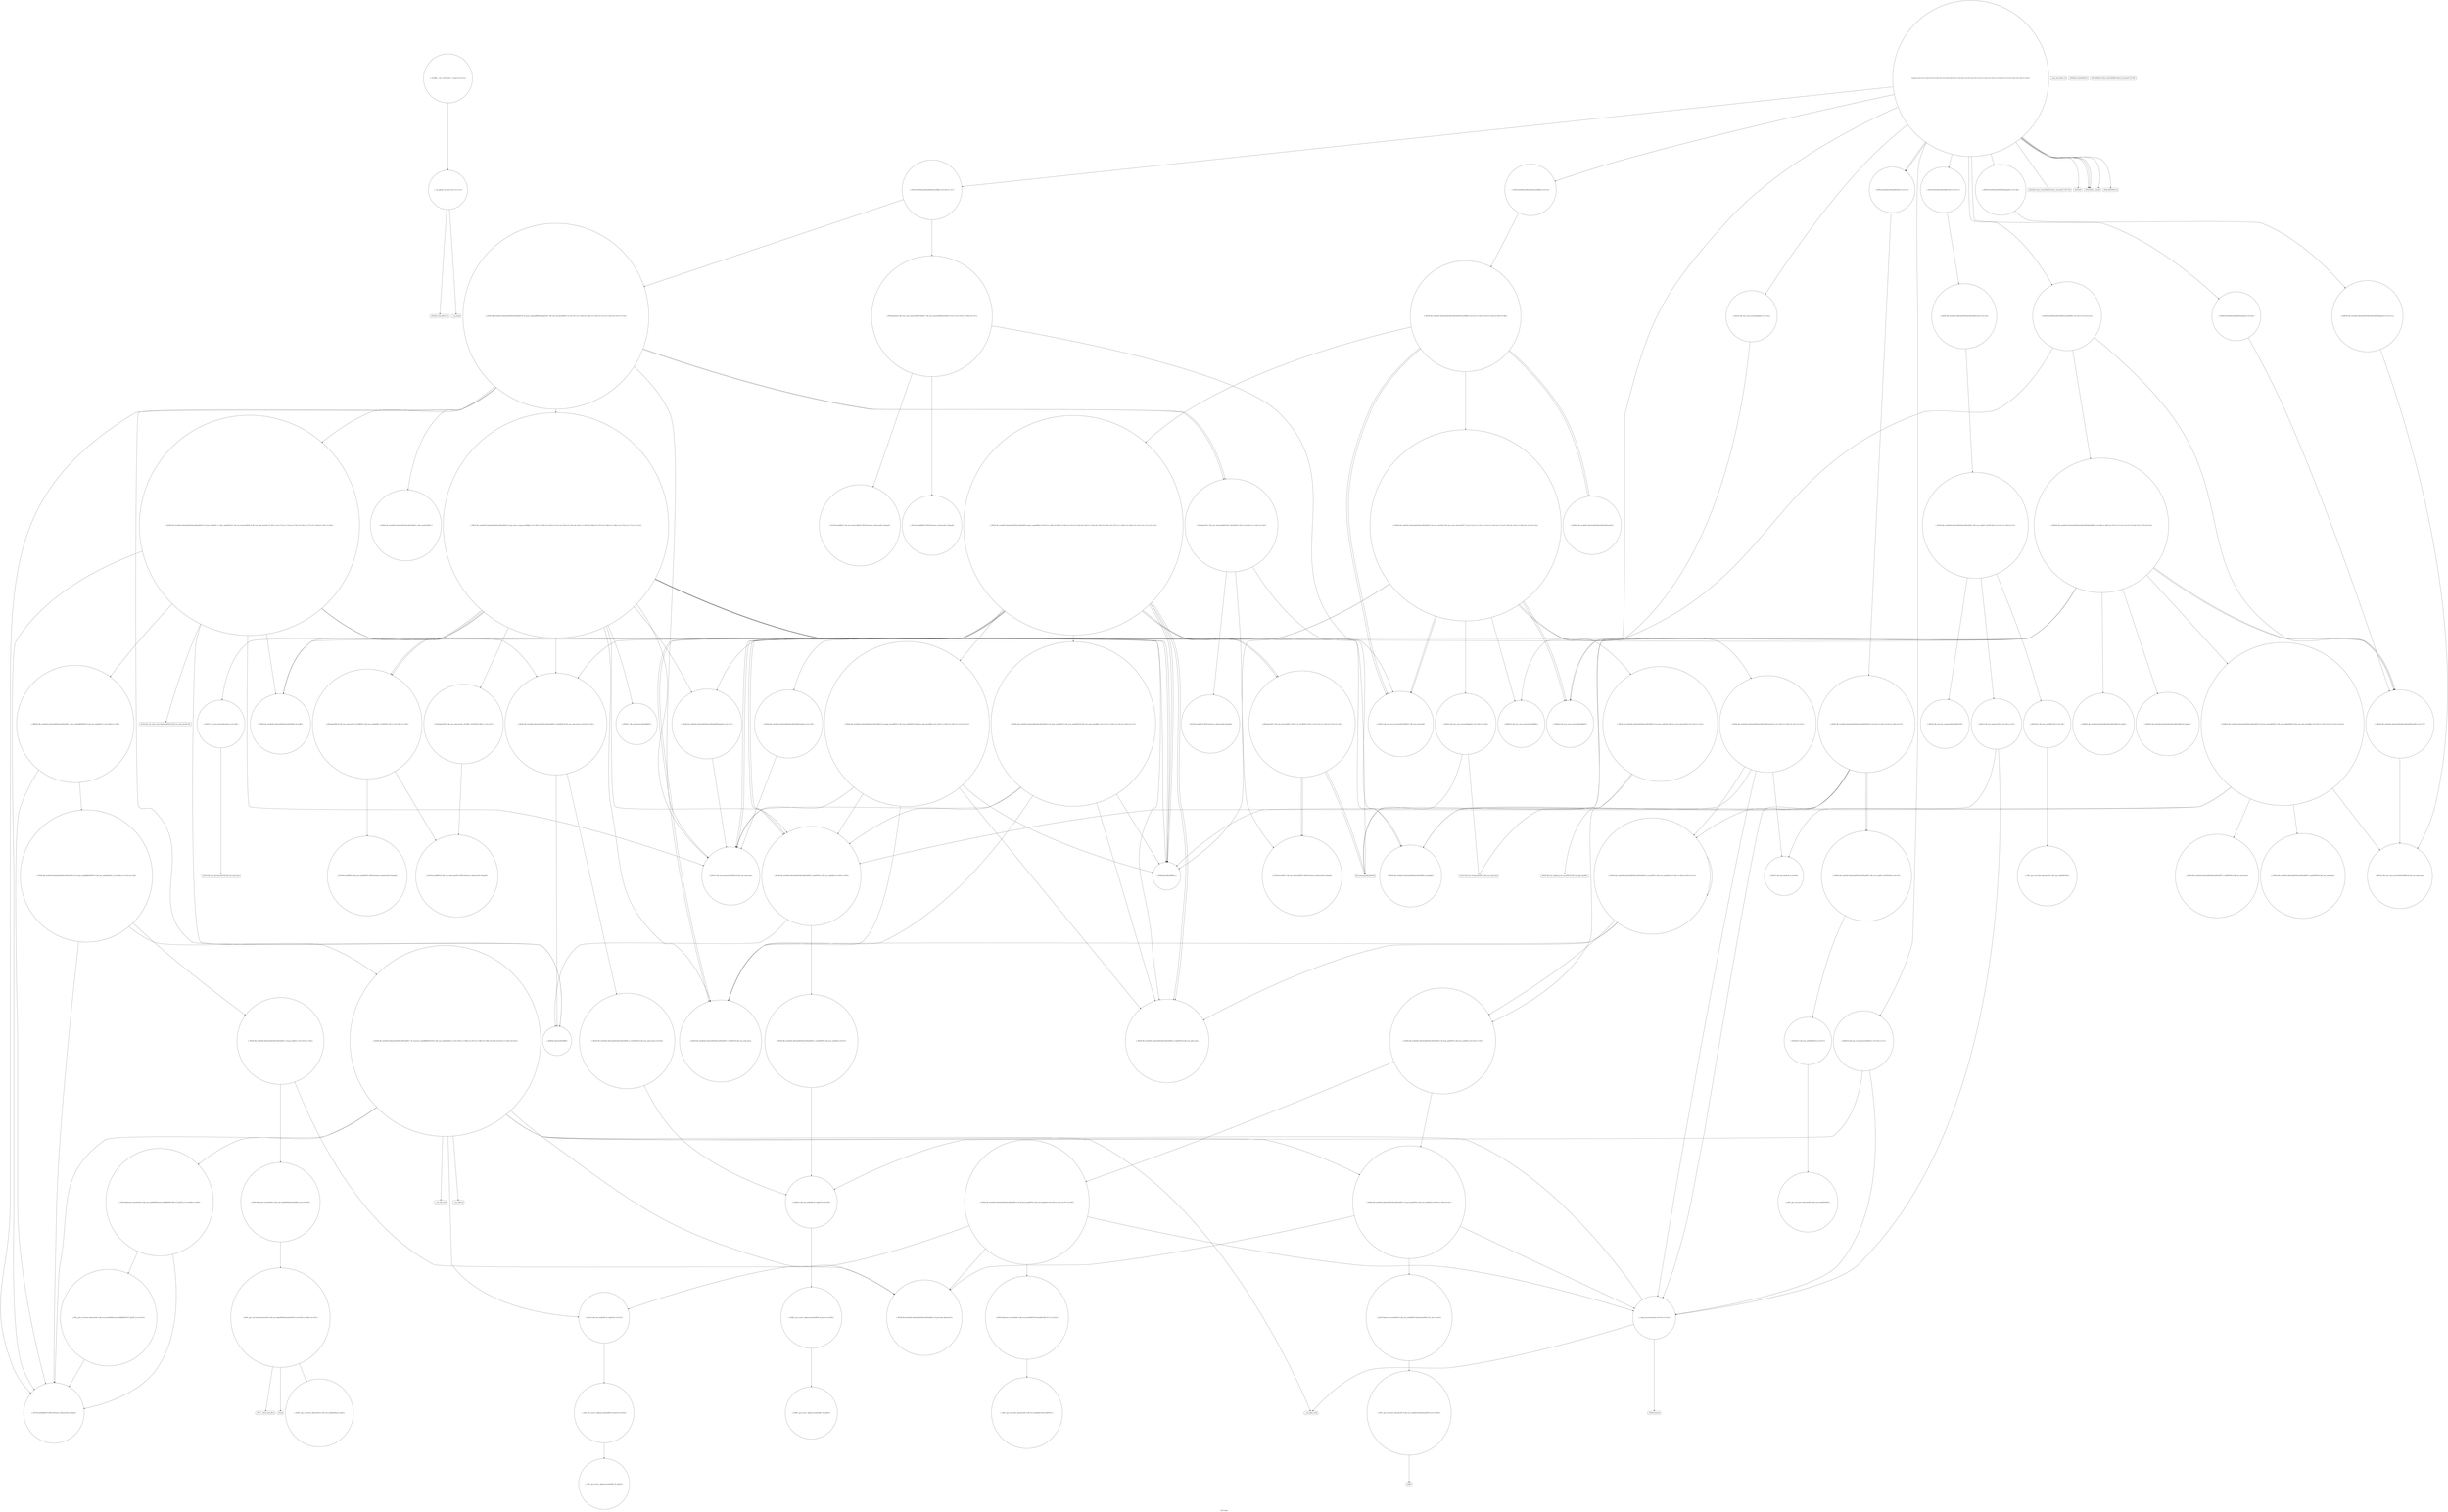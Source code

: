 digraph "Call Graph" {
	label="Call Graph";

	Node0x563a8ec92760 [shape=record,shape=circle,label="{__cxx_global_var_init|{<s0>1|<s1>2}}"];
	Node0x563a8ec92760:s0 -> Node0x563a8ec927e0[color=black];
	Node0x563a8ec92760:s1 -> Node0x563a8eef16f0[color=black];
	Node0x563a8eef5290 [shape=record,shape=circle,label="{_ZNSt4pairISt23_Rb_tree_const_iteratorIiEbEC2IRSt17_Rb_tree_iteratorIiERbLb1EEEOT_OT0_|{<s0>155|<s1>156|<s2>157}}"];
	Node0x563a8eef5290:s0 -> Node0x563a8eef3870[color=black];
	Node0x563a8eef5290:s1 -> Node0x563a8eef4b10[color=black];
	Node0x563a8eef5290:s2 -> Node0x563a8eef38f0[color=black];
	Node0x563a8eef18f0 [shape=record,shape=Mrecord,label="{__gxx_personality_v0}"];
	Node0x563a8eef2df0 [shape=record,shape=circle,label="{_ZNSt4pairIPSt18_Rb_tree_node_baseS1_EC2IRPSt13_Rb_tree_nodeIiERS1_Lb1EEEOT_OT0_|{<s0>184|<s1>185}}"];
	Node0x563a8eef2df0:s0 -> Node0x563a8eef2f70[color=black];
	Node0x563a8eef2df0:s1 -> Node0x563a8eef2ff0[color=black];
	Node0x563a8eef1c70 [shape=record,shape=circle,label="{_ZNKSt23_Rb_tree_const_iteratorIiEneERKS0_}"];
	Node0x563a8eef3170 [shape=record,shape=Mrecord,label="{_ZSt29_Rb_tree_insert_and_rebalancebPSt18_Rb_tree_node_baseS0_RS_}"];
	Node0x563a8eef1ff0 [shape=record,shape=circle,label="{_ZNSt3setIiSt4lessIiESaIiEED2Ev|{<s0>33}}"];
	Node0x563a8eef1ff0:s0 -> Node0x563a8eef2570[color=black];
	Node0x563a8eef34f0 [shape=record,shape=Mrecord,label="{_ZSt17__throw_bad_allocv}"];
	Node0x563a8eef2370 [shape=record,shape=circle,label="{_ZNSt15_Rb_tree_header8_M_resetEv}"];
	Node0x563a8eef3870 [shape=record,shape=circle,label="{_ZSt7forwardIRSt17_Rb_tree_iteratorIiEEOT_RNSt16remove_referenceIS3_E4typeE}"];
	Node0x563a8eef26f0 [shape=record,shape=circle,label="{_ZNSt8_Rb_treeIiiSt9_IdentityIiESt4lessIiESaIiEE13_Rb_tree_implIS3_Lb1EED2Ev|{<s0>52}}"];
	Node0x563a8eef26f0:s0 -> Node0x563a8eef3e90[color=black];
	Node0x563a8eef2a70 [shape=record,shape=circle,label="{_ZNSt8_Rb_treeIiiSt9_IdentityIiESt4lessIiESaIiEE21_M_get_Node_allocatorEv}"];
	Node0x563a8eef3e10 [shape=record,shape=Mrecord,label="{_ZdlPv}"];
	Node0x563a8eef4190 [shape=record,shape=circle,label="{_ZNKSt8_Rb_treeIiiSt9_IdentityIiESt4lessIiESaIiEE8_M_beginEv}"];
	Node0x563a8eef4510 [shape=record,shape=circle,label="{_ZNSt8_Rb_treeIiiSt9_IdentityIiESt4lessIiESaIiEE8_S_rightEPKSt18_Rb_tree_node_base}"];
	Node0x563a8eef4890 [shape=record,shape=circle,label="{_ZNSt8_Rb_treeIiiSt9_IdentityIiESt4lessIiESaIiEE8_S_valueEPKSt18_Rb_tree_node_base|{<s0>90}}"];
	Node0x563a8eef4890:s0 -> Node0x563a8eef4710[color=black];
	Node0x563a8eef4c10 [shape=record,shape=circle,label="{_ZNSt8_Rb_treeIiiSt9_IdentityIiESt4lessIiESaIiEE14_M_lower_boundEPSt13_Rb_tree_nodeIiEPSt18_Rb_tree_node_baseRKi|{<s0>123|<s1>124|<s2>125|<s3>126|<s4>127}}"];
	Node0x563a8eef4c10:s0 -> Node0x563a8eef4410[color=black];
	Node0x563a8eef4c10:s1 -> Node0x563a8eef4290[color=black];
	Node0x563a8eef4c10:s2 -> Node0x563a8eef27f0[color=black];
	Node0x563a8eef4c10:s3 -> Node0x563a8eef2770[color=black];
	Node0x563a8eef4c10:s4 -> Node0x563a8eef4d90[color=black];
	Node0x563a8eef4f90 [shape=record,shape=circle,label="{_ZNSt8_Rb_treeIiiSt9_IdentityIiESt4lessIiESaIiEE5clearEv|{<s0>139|<s1>140|<s2>141|<s3>142}}"];
	Node0x563a8eef4f90:s0 -> Node0x563a8eef2670[color=black];
	Node0x563a8eef4f90:s1 -> Node0x563a8eef25f0[color=black];
	Node0x563a8eef4f90:s2 -> Node0x563a8eef2370[color=black];
	Node0x563a8eef4f90:s3 -> Node0x563a8eef23f0[color=black];
	Node0x563a8ec927e0 [shape=record,shape=Mrecord,label="{_ZNSt8ios_base4InitC1Ev}"];
	Node0x563a8eef5310 [shape=record,shape=circle,label="{_ZNSt8_Rb_treeIiiSt9_IdentityIiESt4lessIiESaIiEE24_M_get_insert_unique_posERKi|{<s0>158|<s1>159|<s2>160|<s3>161|<s4>162|<s5>163|<s6>164|<s7>165|<s8>166|<s9>167|<s10>168|<s11>169|<s12>170|<s13>171|<s14>172}}"];
	Node0x563a8eef5310:s0 -> Node0x563a8eef2670[color=black];
	Node0x563a8eef5310:s1 -> Node0x563a8eef4b90[color=black];
	Node0x563a8eef5310:s2 -> Node0x563a8eef4410[color=black];
	Node0x563a8eef5310:s3 -> Node0x563a8eef4290[color=black];
	Node0x563a8eef5310:s4 -> Node0x563a8eef27f0[color=black];
	Node0x563a8eef5310:s5 -> Node0x563a8eef2770[color=black];
	Node0x563a8eef5310:s6 -> Node0x563a8eef4d90[color=black];
	Node0x563a8eef5310:s7 -> Node0x563a8eef4e90[color=black];
	Node0x563a8eef5310:s8 -> Node0x563a8eef2d70[color=black];
	Node0x563a8eef5310:s9 -> Node0x563a8eef2df0[color=black];
	Node0x563a8eef5310:s10 -> Node0x563a8eef2e70[color=black];
	Node0x563a8eef5310:s11 -> Node0x563a8eef4310[color=black];
	Node0x563a8eef5310:s12 -> Node0x563a8eef4290[color=black];
	Node0x563a8eef5310:s13 -> Node0x563a8eef2df0[color=black];
	Node0x563a8eef5310:s14 -> Node0x563a8eef2ef0[color=black];
	Node0x563a8eef1970 [shape=record,shape=circle,label="{_ZNKSt3setIiSt4lessIiESaIiEE5countERKi|{<s0>22|<s1>23|<s2>24}}"];
	Node0x563a8eef1970:s0 -> Node0x563a8eef3f90[color=black];
	Node0x563a8eef1970:s1 -> Node0x563a8eef4090[color=black];
	Node0x563a8eef1970:s2 -> Node0x563a8eef4010[color=black];
	Node0x563a8eef2e70 [shape=record,shape=circle,label="{_ZNSt17_Rb_tree_iteratorIiEmmEv|{<s0>186}}"];
	Node0x563a8eef2e70:s0 -> Node0x563a8eef3070[color=black];
	Node0x563a8eef1cf0 [shape=record,shape=circle,label="{_ZNKSt23_Rb_tree_const_iteratorIiEdeEv|{<s0>30|<s1>31}}"];
	Node0x563a8eef1cf0:s0 -> Node0x563a8eef4710[color=black];
	Node0x563a8eef1cf0:s1 -> Node0x563a8eef23f0[color=black];
	Node0x563a8eef31f0 [shape=record,shape=circle,label="{_ZNSt8_Rb_treeIiiSt9_IdentityIiESt4lessIiESaIiEE14_M_create_nodeIJRKiEEEPSt13_Rb_tree_nodeIiEDpOT_|{<s0>190|<s1>191|<s2>192}}"];
	Node0x563a8eef31f0:s0 -> Node0x563a8eef3270[color=black];
	Node0x563a8eef31f0:s1 -> Node0x563a8eef5490[color=black];
	Node0x563a8eef31f0:s2 -> Node0x563a8eef32f0[color=black];
	Node0x563a8eef2070 [shape=record,shape=circle,label="{_ZNSt8_Rb_treeIiiSt9_IdentityIiESt4lessIiESaIiEEC2Ev|{<s0>34}}"];
	Node0x563a8eef2070:s0 -> Node0x563a8eef20f0[color=black];
	Node0x563a8eef3570 [shape=record,shape=Mrecord,label="{_Znwm}"];
	Node0x563a8eef23f0 [shape=record,shape=circle,label="{__clang_call_terminate|{<s0>41|<s1>42}}"];
	Node0x563a8eef23f0:s0 -> Node0x563a8eef2470[color=black];
	Node0x563a8eef23f0:s1 -> Node0x563a8eef24f0[color=black];
	Node0x563a8eef38f0 [shape=record,shape=circle,label="{_ZSt7forwardIRbEOT_RNSt16remove_referenceIS1_E4typeE}"];
	Node0x563a8eef2770 [shape=record,shape=circle,label="{_ZNSt8_Rb_treeIiiSt9_IdentityIiESt4lessIiESaIiEE8_S_rightEPSt18_Rb_tree_node_base}"];
	Node0x563a8eef2af0 [shape=record,shape=circle,label="{_ZNSt13_Rb_tree_nodeIiE9_M_valptrEv|{<s0>63}}"];
	Node0x563a8eef2af0:s0 -> Node0x563a8eef2bf0[color=black];
	Node0x563a8eef3e90 [shape=record,shape=circle,label="{_ZNSaISt13_Rb_tree_nodeIiEED2Ev|{<s0>67}}"];
	Node0x563a8eef3e90:s0 -> Node0x563a8eef3f10[color=black];
	Node0x563a8eef4210 [shape=record,shape=circle,label="{_ZNKSt8_Rb_treeIiiSt9_IdentityIiESt4lessIiESaIiEE6_M_endEv}"];
	Node0x563a8eef4590 [shape=record,shape=circle,label="{_ZNSt23_Rb_tree_const_iteratorIiEC2EPKSt18_Rb_tree_node_base}"];
	Node0x563a8eef4910 [shape=record,shape=circle,label="{_ZNSt8_Rb_treeIiiSt9_IdentityIiESt4lessIiESaIiEE5eraseERKi|{<s0>91|<s1>92|<s2>93|<s3>94|<s4>95|<s5>96}}"];
	Node0x563a8eef4910:s0 -> Node0x563a8eef4990[color=black];
	Node0x563a8eef4910:s1 -> Node0x563a8eef4a10[color=black];
	Node0x563a8eef4910:s2 -> Node0x563a8eef4b10[color=black];
	Node0x563a8eef4910:s3 -> Node0x563a8eef4b10[color=black];
	Node0x563a8eef4910:s4 -> Node0x563a8eef4a90[color=black];
	Node0x563a8eef4910:s5 -> Node0x563a8eef4a10[color=black];
	Node0x563a8eef4c90 [shape=record,shape=circle,label="{_ZNSt8_Rb_treeIiiSt9_IdentityIiESt4lessIiESaIiEE14_M_upper_boundEPSt13_Rb_tree_nodeIiEPSt18_Rb_tree_node_baseRKi|{<s0>128|<s1>129|<s2>130|<s3>131|<s4>132}}"];
	Node0x563a8eef4c90:s0 -> Node0x563a8eef4410[color=black];
	Node0x563a8eef4c90:s1 -> Node0x563a8eef4290[color=black];
	Node0x563a8eef4c90:s2 -> Node0x563a8eef27f0[color=black];
	Node0x563a8eef4c90:s3 -> Node0x563a8eef2770[color=black];
	Node0x563a8eef4c90:s4 -> Node0x563a8eef4d90[color=black];
	Node0x563a8eef5010 [shape=record,shape=circle,label="{_ZNSt8_Rb_treeIiiSt9_IdentityIiESt4lessIiESaIiEE12_M_erase_auxESt23_Rb_tree_const_iteratorIiE|{<s0>143|<s1>144}}"];
	Node0x563a8eef5010:s0 -> Node0x563a8eef5110[color=black];
	Node0x563a8eef5010:s1 -> Node0x563a8eef2870[color=black];
	Node0x563a8eef1670 [shape=record,shape=Mrecord,label="{_ZNSt8ios_base4InitD1Ev}"];
	Node0x563a8eef5390 [shape=record,shape=circle,label="{_ZNSt8_Rb_treeIiiSt9_IdentityIiESt4lessIiESaIiEE11_Alloc_nodeC2ERS5_}"];
	Node0x563a8eef19f0 [shape=record,shape=circle,label="{_ZNSt3setIiSt4lessIiESaIiEE5eraseERKi|{<s0>25}}"];
	Node0x563a8eef19f0:s0 -> Node0x563a8eef4910[color=black];
	Node0x563a8eef2ef0 [shape=record,shape=circle,label="{_ZNSt4pairIPSt18_Rb_tree_node_baseS1_EC2IRS1_Lb1EEEOT_RKS1_|{<s0>187}}"];
	Node0x563a8eef2ef0:s0 -> Node0x563a8eef2ff0[color=black];
	Node0x563a8eef1d70 [shape=record,shape=Mrecord,label="{_ZStlsISt11char_traitsIcEERSt13basic_ostreamIcT_ES5_PKc}"];
	Node0x563a8eef3270 [shape=record,shape=circle,label="{_ZNSt8_Rb_treeIiiSt9_IdentityIiESt4lessIiESaIiEE11_M_get_nodeEv|{<s0>193|<s1>194}}"];
	Node0x563a8eef3270:s0 -> Node0x563a8eef2a70[color=black];
	Node0x563a8eef3270:s1 -> Node0x563a8eef3370[color=black];
	Node0x563a8eef20f0 [shape=record,shape=circle,label="{_ZNSt8_Rb_treeIiiSt9_IdentityIiESt4lessIiESaIiEE13_Rb_tree_implIS3_Lb1EEC2Ev|{<s0>35|<s1>36|<s2>37}}"];
	Node0x563a8eef20f0:s0 -> Node0x563a8eef2170[color=black];
	Node0x563a8eef20f0:s1 -> Node0x563a8eef21f0[color=black];
	Node0x563a8eef20f0:s2 -> Node0x563a8eef2270[color=black];
	Node0x563a8eef35f0 [shape=record,shape=circle,label="{_ZNSt16allocator_traitsISaISt13_Rb_tree_nodeIiEEE9constructIiJRKiEEEvRS2_PT_DpOT0_|{<s0>208|<s1>209}}"];
	Node0x563a8eef35f0:s0 -> Node0x563a8eef5490[color=black];
	Node0x563a8eef35f0:s1 -> Node0x563a8eef3770[color=black];
	Node0x563a8eef2470 [shape=record,shape=Mrecord,label="{__cxa_begin_catch}"];
	Node0x563a8eef3970 [shape=record,shape=circle,label="{_ZNKSt8_Rb_treeIiiSt9_IdentityIiESt4lessIiESaIiEE5beginEv|{<s0>211}}"];
	Node0x563a8eef3970:s0 -> Node0x563a8eef4590[color=black];
	Node0x563a8eef27f0 [shape=record,shape=circle,label="{_ZNSt8_Rb_treeIiiSt9_IdentityIiESt4lessIiESaIiEE7_S_leftEPSt18_Rb_tree_node_base}"];
	Node0x563a8eef2b70 [shape=record,shape=circle,label="{_ZN9__gnu_cxx13new_allocatorISt13_Rb_tree_nodeIiEE7destroyIiEEvPT_}"];
	Node0x563a8eef3f10 [shape=record,shape=circle,label="{_ZN9__gnu_cxx13new_allocatorISt13_Rb_tree_nodeIiEED2Ev}"];
	Node0x563a8eef4290 [shape=record,shape=circle,label="{_ZNKSt4lessIiEclERKiS2_}"];
	Node0x563a8eef4610 [shape=record,shape=circle,label="{_ZNKSt9_IdentityIiEclERKi}"];
	Node0x563a8eef4990 [shape=record,shape=circle,label="{_ZNSt8_Rb_treeIiiSt9_IdentityIiESt4lessIiESaIiEE11equal_rangeERKi|{<s0>97|<s1>98|<s2>99|<s3>100|<s4>101|<s5>102|<s6>103|<s7>104|<s8>105|<s9>106|<s10>107|<s11>108|<s12>109|<s13>110|<s14>111|<s15>112}}"];
	Node0x563a8eef4990:s0 -> Node0x563a8eef2670[color=black];
	Node0x563a8eef4990:s1 -> Node0x563a8eef4b90[color=black];
	Node0x563a8eef4990:s2 -> Node0x563a8eef4410[color=black];
	Node0x563a8eef4990:s3 -> Node0x563a8eef4290[color=black];
	Node0x563a8eef4990:s4 -> Node0x563a8eef2770[color=black];
	Node0x563a8eef4990:s5 -> Node0x563a8eef4410[color=black];
	Node0x563a8eef4990:s6 -> Node0x563a8eef4290[color=black];
	Node0x563a8eef4990:s7 -> Node0x563a8eef27f0[color=black];
	Node0x563a8eef4990:s8 -> Node0x563a8eef27f0[color=black];
	Node0x563a8eef4990:s9 -> Node0x563a8eef2770[color=black];
	Node0x563a8eef4990:s10 -> Node0x563a8eef4c10[color=black];
	Node0x563a8eef4990:s11 -> Node0x563a8eef4c90[color=black];
	Node0x563a8eef4990:s12 -> Node0x563a8eef4d10[color=black];
	Node0x563a8eef4990:s13 -> Node0x563a8eef4d90[color=black];
	Node0x563a8eef4990:s14 -> Node0x563a8eef4d90[color=black];
	Node0x563a8eef4990:s15 -> Node0x563a8eef4d10[color=black];
	Node0x563a8eef4d10 [shape=record,shape=circle,label="{_ZNSt4pairISt17_Rb_tree_iteratorIiES1_EC2IS1_S1_Lb1EEEOT_OT0_|{<s0>133|<s1>134|<s2>135|<s3>136}}"];
	Node0x563a8eef4d10:s0 -> Node0x563a8eef4e10[color=black];
	Node0x563a8eef4d10:s1 -> Node0x563a8eef4390[color=black];
	Node0x563a8eef4d10:s2 -> Node0x563a8eef4e10[color=black];
	Node0x563a8eef4d10:s3 -> Node0x563a8eef4390[color=black];
	Node0x563a8eef5090 [shape=record,shape=circle,label="{_ZNSt23_Rb_tree_const_iteratorIiEppEi|{<s0>145|<s1>146}}"];
	Node0x563a8eef5090:s0 -> Node0x563a8eef4390[color=black];
	Node0x563a8eef5090:s1 -> Node0x563a8eef5190[color=black];
	Node0x563a8eef16f0 [shape=record,shape=Mrecord,label="{__cxa_atexit}"];
	Node0x563a8eef5410 [shape=record,shape=circle,label="{_ZNSt8_Rb_treeIiiSt9_IdentityIiESt4lessIiESaIiEE10_M_insert_IRKiNS5_11_Alloc_nodeEEESt17_Rb_tree_iteratorIiEPSt18_Rb_tree_node_baseSD_OT_RT0_|{<s0>173|<s1>174|<s2>175|<s3>176|<s4>177|<s5>178|<s6>179|<s7>180}}"];
	Node0x563a8eef5410:s0 -> Node0x563a8eef4b90[color=black];
	Node0x563a8eef5410:s1 -> Node0x563a8eef4610[color=black];
	Node0x563a8eef5410:s2 -> Node0x563a8eef4310[color=black];
	Node0x563a8eef5410:s3 -> Node0x563a8eef4290[color=black];
	Node0x563a8eef5410:s4 -> Node0x563a8eef5490[color=black];
	Node0x563a8eef5410:s5 -> Node0x563a8eef30f0[color=black];
	Node0x563a8eef5410:s6 -> Node0x563a8eef3170[color=black];
	Node0x563a8eef5410:s7 -> Node0x563a8eef4d90[color=black];
	Node0x563a8eef1a70 [shape=record,shape=circle,label="{_ZNSt3setIiSt4lessIiESaIiEE6insertERKi|{<s0>26|<s1>27}}"];
	Node0x563a8eef1a70:s0 -> Node0x563a8eef5210[color=black];
	Node0x563a8eef1a70:s1 -> Node0x563a8eef5290[color=black];
	Node0x563a8eef2f70 [shape=record,shape=circle,label="{_ZSt7forwardIRPSt13_Rb_tree_nodeIiEEOT_RNSt16remove_referenceIS4_E4typeE}"];
	Node0x563a8eef1df0 [shape=record,shape=Mrecord,label="{_ZNSolsEi}"];
	Node0x563a8eef32f0 [shape=record,shape=circle,label="{_ZNSt8_Rb_treeIiiSt9_IdentityIiESt4lessIiESaIiEE17_M_construct_nodeIJRKiEEEvPSt13_Rb_tree_nodeIiEDpOT_|{<s0>195|<s1>196|<s2>197|<s3>198|<s4>199|<s5>200|<s6>201|<s7>202|<s8>203}}"];
	Node0x563a8eef32f0:s0 -> Node0x563a8eef2a70[color=black];
	Node0x563a8eef32f0:s1 -> Node0x563a8eef2af0[color=black];
	Node0x563a8eef32f0:s2 -> Node0x563a8eef5490[color=black];
	Node0x563a8eef32f0:s3 -> Node0x563a8eef35f0[color=black];
	Node0x563a8eef32f0:s4 -> Node0x563a8eef2470[color=black];
	Node0x563a8eef32f0:s5 -> Node0x563a8eef2970[color=black];
	Node0x563a8eef32f0:s6 -> Node0x563a8eef3670[color=black];
	Node0x563a8eef32f0:s7 -> Node0x563a8eef36f0[color=black];
	Node0x563a8eef32f0:s8 -> Node0x563a8eef23f0[color=black];
	Node0x563a8eef2170 [shape=record,shape=circle,label="{_ZNSaISt13_Rb_tree_nodeIiEEC2Ev|{<s0>38}}"];
	Node0x563a8eef2170:s0 -> Node0x563a8eef22f0[color=black];
	Node0x563a8eef3670 [shape=record,shape=Mrecord,label="{__cxa_rethrow}"];
	Node0x563a8eef24f0 [shape=record,shape=Mrecord,label="{_ZSt9terminatev}"];
	Node0x563a8eef39f0 [shape=record,shape=circle,label="{_GLOBAL__sub_I_y0105w49_1_0.cpp|{<s0>212}}"];
	Node0x563a8eef39f0:s0 -> Node0x563a8ec92760[color=black];
	Node0x563a8eef2870 [shape=record,shape=circle,label="{_ZNSt8_Rb_treeIiiSt9_IdentityIiESt4lessIiESaIiEE12_M_drop_nodeEPSt13_Rb_tree_nodeIiE|{<s0>53|<s1>54}}"];
	Node0x563a8eef2870:s0 -> Node0x563a8eef28f0[color=black];
	Node0x563a8eef2870:s1 -> Node0x563a8eef2970[color=black];
	Node0x563a8eef2bf0 [shape=record,shape=circle,label="{_ZN9__gnu_cxx16__aligned_membufIiE6_M_ptrEv|{<s0>64}}"];
	Node0x563a8eef2bf0:s0 -> Node0x563a8eef2c70[color=black];
	Node0x563a8eef3f90 [shape=record,shape=circle,label="{_ZNKSt8_Rb_treeIiiSt9_IdentityIiESt4lessIiESaIiEE4findERKi|{<s0>68|<s1>69|<s2>70|<s3>71|<s4>72|<s5>73|<s6>74|<s7>75|<s8>76}}"];
	Node0x563a8eef3f90:s0 -> Node0x563a8eef4190[color=black];
	Node0x563a8eef3f90:s1 -> Node0x563a8eef4210[color=black];
	Node0x563a8eef3f90:s2 -> Node0x563a8eef4110[color=black];
	Node0x563a8eef3f90:s3 -> Node0x563a8eef4090[color=black];
	Node0x563a8eef3f90:s4 -> Node0x563a8eef4010[color=black];
	Node0x563a8eef3f90:s5 -> Node0x563a8eef4310[color=black];
	Node0x563a8eef3f90:s6 -> Node0x563a8eef4290[color=black];
	Node0x563a8eef3f90:s7 -> Node0x563a8eef4090[color=black];
	Node0x563a8eef3f90:s8 -> Node0x563a8eef4390[color=black];
	Node0x563a8eef4310 [shape=record,shape=circle,label="{_ZNSt8_Rb_treeIiiSt9_IdentityIiESt4lessIiESaIiEE6_S_keyEPKSt18_Rb_tree_node_base|{<s0>83|<s1>84}}"];
	Node0x563a8eef4310:s0 -> Node0x563a8eef4890[color=black];
	Node0x563a8eef4310:s1 -> Node0x563a8eef4610[color=black];
	Node0x563a8eef4690 [shape=record,shape=circle,label="{_ZNSt8_Rb_treeIiiSt9_IdentityIiESt4lessIiESaIiEE8_S_valueEPKSt13_Rb_tree_nodeIiE|{<s0>87}}"];
	Node0x563a8eef4690:s0 -> Node0x563a8eef4710[color=black];
	Node0x563a8eef4a10 [shape=record,shape=circle,label="{_ZNKSt8_Rb_treeIiiSt9_IdentityIiESt4lessIiESaIiEE4sizeEv}"];
	Node0x563a8eef4d90 [shape=record,shape=circle,label="{_ZNSt17_Rb_tree_iteratorIiEC2EPSt18_Rb_tree_node_base}"];
	Node0x563a8eef5110 [shape=record,shape=Mrecord,label="{_ZSt28_Rb_tree_rebalance_for_erasePSt18_Rb_tree_node_baseRS_}"];
	Node0x563a8eef1770 [shape=record,shape=circle,label="{main|{<s0>3|<s1>4|<s2>5|<s3>6|<s4>7|<s5>8|<s6>9|<s7>10|<s8>11|<s9>12|<s10>13|<s11>14|<s12>15|<s13>16|<s14>17|<s15>18|<s16>19|<s17>20}}"];
	Node0x563a8eef1770:s0 -> Node0x563a8eef17f0[color=black];
	Node0x563a8eef1770:s1 -> Node0x563a8eef17f0[color=black];
	Node0x563a8eef1770:s2 -> Node0x563a8eef1870[color=black];
	Node0x563a8eef1770:s3 -> Node0x563a8eef17f0[color=black];
	Node0x563a8eef1770:s4 -> Node0x563a8eef1970[color=black];
	Node0x563a8eef1770:s5 -> Node0x563a8eef19f0[color=black];
	Node0x563a8eef1770:s6 -> Node0x563a8eef1ff0[color=black];
	Node0x563a8eef1770:s7 -> Node0x563a8eef1a70[color=black];
	Node0x563a8eef1770:s8 -> Node0x563a8eef1af0[color=black];
	Node0x563a8eef1770:s9 -> Node0x563a8eef1b70[color=black];
	Node0x563a8eef1770:s10 -> Node0x563a8eef1bf0[color=black];
	Node0x563a8eef1770:s11 -> Node0x563a8eef1c70[color=black];
	Node0x563a8eef1770:s12 -> Node0x563a8eef1cf0[color=black];
	Node0x563a8eef1770:s13 -> Node0x563a8eef1d70[color=black];
	Node0x563a8eef1770:s14 -> Node0x563a8eef1df0[color=black];
	Node0x563a8eef1770:s15 -> Node0x563a8eef1e70[color=black];
	Node0x563a8eef1770:s16 -> Node0x563a8eef1ef0[color=black];
	Node0x563a8eef1770:s17 -> Node0x563a8eef1ff0[color=black];
	Node0x563a8eef5490 [shape=record,shape=circle,label="{_ZSt7forwardIRKiEOT_RNSt16remove_referenceIS2_E4typeE}"];
	Node0x563a8eef1af0 [shape=record,shape=Mrecord,label="{printf}"];
	Node0x563a8eef2ff0 [shape=record,shape=circle,label="{_ZSt7forwardIRPSt18_Rb_tree_node_baseEOT_RNSt16remove_referenceIS3_E4typeE}"];
	Node0x563a8eef1e70 [shape=record,shape=circle,label="{_ZNSt23_Rb_tree_const_iteratorIiEppEv|{<s0>32}}"];
	Node0x563a8eef1e70:s0 -> Node0x563a8eef5190[color=black];
	Node0x563a8eef3370 [shape=record,shape=circle,label="{_ZNSt16allocator_traitsISaISt13_Rb_tree_nodeIiEEE8allocateERS2_m|{<s0>204}}"];
	Node0x563a8eef3370:s0 -> Node0x563a8eef33f0[color=black];
	Node0x563a8eef21f0 [shape=record,shape=circle,label="{_ZNSt20_Rb_tree_key_compareISt4lessIiEEC2Ev}"];
	Node0x563a8eef36f0 [shape=record,shape=Mrecord,label="{__cxa_end_catch}"];
	Node0x563a8eef2570 [shape=record,shape=circle,label="{_ZNSt8_Rb_treeIiiSt9_IdentityIiESt4lessIiESaIiEED2Ev|{<s0>43|<s1>44|<s2>45|<s3>46|<s4>47}}"];
	Node0x563a8eef2570:s0 -> Node0x563a8eef2670[color=black];
	Node0x563a8eef2570:s1 -> Node0x563a8eef25f0[color=black];
	Node0x563a8eef2570:s2 -> Node0x563a8eef26f0[color=black];
	Node0x563a8eef2570:s3 -> Node0x563a8eef26f0[color=black];
	Node0x563a8eef2570:s4 -> Node0x563a8eef23f0[color=black];
	Node0x563a8eef28f0 [shape=record,shape=circle,label="{_ZNSt8_Rb_treeIiiSt9_IdentityIiESt4lessIiESaIiEE15_M_destroy_nodeEPSt13_Rb_tree_nodeIiE|{<s0>55|<s1>56|<s2>57|<s3>58}}"];
	Node0x563a8eef28f0:s0 -> Node0x563a8eef2a70[color=black];
	Node0x563a8eef28f0:s1 -> Node0x563a8eef2af0[color=black];
	Node0x563a8eef28f0:s2 -> Node0x563a8eef29f0[color=black];
	Node0x563a8eef28f0:s3 -> Node0x563a8eef23f0[color=black];
	Node0x563a8eef2c70 [shape=record,shape=circle,label="{_ZN9__gnu_cxx16__aligned_membufIiE7_M_addrEv}"];
	Node0x563a8eef4010 [shape=record,shape=circle,label="{_ZNKSt23_Rb_tree_const_iteratorIiEeqERKS0_}"];
	Node0x563a8eef4390 [shape=record,shape=Mrecord,label="{llvm.memcpy.p0i8.p0i8.i64}"];
	Node0x563a8eef4710 [shape=record,shape=circle,label="{_ZNKSt13_Rb_tree_nodeIiE9_M_valptrEv|{<s0>88}}"];
	Node0x563a8eef4710:s0 -> Node0x563a8eef4790[color=black];
	Node0x563a8eef4a90 [shape=record,shape=circle,label="{_ZNSt8_Rb_treeIiiSt9_IdentityIiESt4lessIiESaIiEE12_M_erase_auxESt23_Rb_tree_const_iteratorIiES7_|{<s0>113|<s1>114|<s2>115|<s3>116|<s4>117|<s5>118|<s6>119|<s7>120|<s8>121|<s9>122}}"];
	Node0x563a8eef4a90:s0 -> Node0x563a8eef4e90[color=black];
	Node0x563a8eef4a90:s1 -> Node0x563a8eef4b10[color=black];
	Node0x563a8eef4a90:s2 -> Node0x563a8eef4010[color=black];
	Node0x563a8eef4a90:s3 -> Node0x563a8eef4f10[color=black];
	Node0x563a8eef4a90:s4 -> Node0x563a8eef4b10[color=black];
	Node0x563a8eef4a90:s5 -> Node0x563a8eef4010[color=black];
	Node0x563a8eef4a90:s6 -> Node0x563a8eef4f90[color=black];
	Node0x563a8eef4a90:s7 -> Node0x563a8eef1c70[color=black];
	Node0x563a8eef4a90:s8 -> Node0x563a8eef5090[color=black];
	Node0x563a8eef4a90:s9 -> Node0x563a8eef5010[color=black];
	Node0x563a8eef4e10 [shape=record,shape=circle,label="{_ZSt7forwardISt17_Rb_tree_iteratorIiEEOT_RNSt16remove_referenceIS2_E4typeE}"];
	Node0x563a8eef5190 [shape=record,shape=Mrecord,label="{_ZSt18_Rb_tree_incrementPKSt18_Rb_tree_node_base}"];
	Node0x563a8eef17f0 [shape=record,shape=Mrecord,label="{_ZNSirsERi}"];
	Node0x563a8eef5510 [shape=record,shape=circle,label="{_ZNSt4pairISt17_Rb_tree_iteratorIiEbEC2IS1_bLb1EEEOT_OT0_|{<s0>181|<s1>182|<s2>183}}"];
	Node0x563a8eef5510:s0 -> Node0x563a8eef4e10[color=black];
	Node0x563a8eef5510:s1 -> Node0x563a8eef4390[color=black];
	Node0x563a8eef5510:s2 -> Node0x563a8eef37f0[color=black];
	Node0x563a8eef1b70 [shape=record,shape=circle,label="{_ZNKSt3setIiSt4lessIiESaIiEE5beginEv|{<s0>28}}"];
	Node0x563a8eef1b70:s0 -> Node0x563a8eef3970[color=black];
	Node0x563a8eef3070 [shape=record,shape=Mrecord,label="{_ZSt18_Rb_tree_decrementPSt18_Rb_tree_node_base}"];
	Node0x563a8eef1ef0 [shape=record,shape=Mrecord,label="{_ZNSolsEPFRSoS_E}"];
	Node0x563a8eef33f0 [shape=record,shape=circle,label="{_ZN9__gnu_cxx13new_allocatorISt13_Rb_tree_nodeIiEE8allocateEmPKv|{<s0>205|<s1>206|<s2>207}}"];
	Node0x563a8eef33f0:s0 -> Node0x563a8eef3470[color=black];
	Node0x563a8eef33f0:s1 -> Node0x563a8eef34f0[color=black];
	Node0x563a8eef33f0:s2 -> Node0x563a8eef3570[color=black];
	Node0x563a8eef2270 [shape=record,shape=circle,label="{_ZNSt15_Rb_tree_headerC2Ev|{<s0>39|<s1>40}}"];
	Node0x563a8eef2270:s0 -> Node0x563a8eef2370[color=black];
	Node0x563a8eef2270:s1 -> Node0x563a8eef23f0[color=black];
	Node0x563a8eef3770 [shape=record,shape=circle,label="{_ZN9__gnu_cxx13new_allocatorISt13_Rb_tree_nodeIiEE9constructIiJRKiEEEvPT_DpOT0_|{<s0>210}}"];
	Node0x563a8eef3770:s0 -> Node0x563a8eef5490[color=black];
	Node0x563a8eef25f0 [shape=record,shape=circle,label="{_ZNSt8_Rb_treeIiiSt9_IdentityIiESt4lessIiESaIiEE8_M_eraseEPSt13_Rb_tree_nodeIiE|{<s0>48|<s1>49|<s2>50|<s3>51}}"];
	Node0x563a8eef25f0:s0 -> Node0x563a8eef2770[color=black];
	Node0x563a8eef25f0:s1 -> Node0x563a8eef25f0[color=black];
	Node0x563a8eef25f0:s2 -> Node0x563a8eef27f0[color=black];
	Node0x563a8eef25f0:s3 -> Node0x563a8eef2870[color=black];
	Node0x563a8eef2970 [shape=record,shape=circle,label="{_ZNSt8_Rb_treeIiiSt9_IdentityIiESt4lessIiESaIiEE11_M_put_nodeEPSt13_Rb_tree_nodeIiE|{<s0>59|<s1>60|<s2>61}}"];
	Node0x563a8eef2970:s0 -> Node0x563a8eef2a70[color=black];
	Node0x563a8eef2970:s1 -> Node0x563a8eef2cf0[color=black];
	Node0x563a8eef2970:s2 -> Node0x563a8eef23f0[color=black];
	Node0x563a8eef2cf0 [shape=record,shape=circle,label="{_ZNSt16allocator_traitsISaISt13_Rb_tree_nodeIiEEE10deallocateERS2_PS1_m|{<s0>65}}"];
	Node0x563a8eef2cf0:s0 -> Node0x563a8eef3d90[color=black];
	Node0x563a8eef4090 [shape=record,shape=circle,label="{_ZNKSt8_Rb_treeIiiSt9_IdentityIiESt4lessIiESaIiEE3endEv|{<s0>77}}"];
	Node0x563a8eef4090:s0 -> Node0x563a8eef4590[color=black];
	Node0x563a8eef4410 [shape=record,shape=circle,label="{_ZNSt8_Rb_treeIiiSt9_IdentityIiESt4lessIiESaIiEE6_S_keyEPKSt13_Rb_tree_nodeIiE|{<s0>85|<s1>86}}"];
	Node0x563a8eef4410:s0 -> Node0x563a8eef4690[color=black];
	Node0x563a8eef4410:s1 -> Node0x563a8eef4610[color=black];
	Node0x563a8eef4790 [shape=record,shape=circle,label="{_ZNK9__gnu_cxx16__aligned_membufIiE6_M_ptrEv|{<s0>89}}"];
	Node0x563a8eef4790:s0 -> Node0x563a8eef4810[color=black];
	Node0x563a8eef4b10 [shape=record,shape=circle,label="{_ZNSt23_Rb_tree_const_iteratorIiEC2ERKSt17_Rb_tree_iteratorIiE}"];
	Node0x563a8eef4e90 [shape=record,shape=circle,label="{_ZNSt8_Rb_treeIiiSt9_IdentityIiESt4lessIiESaIiEE5beginEv|{<s0>137}}"];
	Node0x563a8eef4e90:s0 -> Node0x563a8eef4d90[color=black];
	Node0x563a8eef5210 [shape=record,shape=circle,label="{_ZNSt8_Rb_treeIiiSt9_IdentityIiESt4lessIiESaIiEE16_M_insert_uniqueIRKiEESt4pairISt17_Rb_tree_iteratorIiEbEOT_|{<s0>147|<s1>148|<s2>149|<s3>150|<s4>151|<s5>152|<s6>153|<s7>154}}"];
	Node0x563a8eef5210:s0 -> Node0x563a8eef4610[color=black];
	Node0x563a8eef5210:s1 -> Node0x563a8eef5310[color=black];
	Node0x563a8eef5210:s2 -> Node0x563a8eef5390[color=black];
	Node0x563a8eef5210:s3 -> Node0x563a8eef5490[color=black];
	Node0x563a8eef5210:s4 -> Node0x563a8eef5410[color=black];
	Node0x563a8eef5210:s5 -> Node0x563a8eef5510[color=black];
	Node0x563a8eef5210:s6 -> Node0x563a8eef4d90[color=black];
	Node0x563a8eef5210:s7 -> Node0x563a8eef5510[color=black];
	Node0x563a8eef1870 [shape=record,shape=circle,label="{_ZNSt3setIiSt4lessIiESaIiEEC2Ev|{<s0>21}}"];
	Node0x563a8eef1870:s0 -> Node0x563a8eef2070[color=black];
	Node0x563a8eef2d70 [shape=record,shape=circle,label="{_ZNKSt17_Rb_tree_iteratorIiEeqERKS0_}"];
	Node0x563a8eef1bf0 [shape=record,shape=circle,label="{_ZNKSt3setIiSt4lessIiESaIiEE3endEv|{<s0>29}}"];
	Node0x563a8eef1bf0:s0 -> Node0x563a8eef4090[color=black];
	Node0x563a8eef30f0 [shape=record,shape=circle,label="{_ZNKSt8_Rb_treeIiiSt9_IdentityIiESt4lessIiESaIiEE11_Alloc_nodeclIRKiEEPSt13_Rb_tree_nodeIiEOT_|{<s0>188|<s1>189}}"];
	Node0x563a8eef30f0:s0 -> Node0x563a8eef5490[color=black];
	Node0x563a8eef30f0:s1 -> Node0x563a8eef31f0[color=black];
	Node0x563a8eef1f70 [shape=record,shape=Mrecord,label="{_ZSt4endlIcSt11char_traitsIcEERSt13basic_ostreamIT_T0_ES6_}"];
	Node0x563a8eef3470 [shape=record,shape=circle,label="{_ZNK9__gnu_cxx13new_allocatorISt13_Rb_tree_nodeIiEE8max_sizeEv}"];
	Node0x563a8eef22f0 [shape=record,shape=circle,label="{_ZN9__gnu_cxx13new_allocatorISt13_Rb_tree_nodeIiEEC2Ev}"];
	Node0x563a8eef37f0 [shape=record,shape=circle,label="{_ZSt7forwardIbEOT_RNSt16remove_referenceIS0_E4typeE}"];
	Node0x563a8eef2670 [shape=record,shape=circle,label="{_ZNSt8_Rb_treeIiiSt9_IdentityIiESt4lessIiESaIiEE8_M_beginEv}"];
	Node0x563a8eef29f0 [shape=record,shape=circle,label="{_ZNSt16allocator_traitsISaISt13_Rb_tree_nodeIiEEE7destroyIiEEvRS2_PT_|{<s0>62}}"];
	Node0x563a8eef29f0:s0 -> Node0x563a8eef2b70[color=black];
	Node0x563a8eef3d90 [shape=record,shape=circle,label="{_ZN9__gnu_cxx13new_allocatorISt13_Rb_tree_nodeIiEE10deallocateEPS2_m|{<s0>66}}"];
	Node0x563a8eef3d90:s0 -> Node0x563a8eef3e10[color=black];
	Node0x563a8eef4110 [shape=record,shape=circle,label="{_ZNKSt8_Rb_treeIiiSt9_IdentityIiESt4lessIiESaIiEE14_M_lower_boundEPKSt13_Rb_tree_nodeIiEPKSt18_Rb_tree_node_baseRKi|{<s0>78|<s1>79|<s2>80|<s3>81|<s4>82}}"];
	Node0x563a8eef4110:s0 -> Node0x563a8eef4410[color=black];
	Node0x563a8eef4110:s1 -> Node0x563a8eef4290[color=black];
	Node0x563a8eef4110:s2 -> Node0x563a8eef4490[color=black];
	Node0x563a8eef4110:s3 -> Node0x563a8eef4510[color=black];
	Node0x563a8eef4110:s4 -> Node0x563a8eef4590[color=black];
	Node0x563a8eef4490 [shape=record,shape=circle,label="{_ZNSt8_Rb_treeIiiSt9_IdentityIiESt4lessIiESaIiEE7_S_leftEPKSt18_Rb_tree_node_base}"];
	Node0x563a8eef4810 [shape=record,shape=circle,label="{_ZNK9__gnu_cxx16__aligned_membufIiE7_M_addrEv}"];
	Node0x563a8eef4b90 [shape=record,shape=circle,label="{_ZNSt8_Rb_treeIiiSt9_IdentityIiESt4lessIiESaIiEE6_M_endEv}"];
	Node0x563a8eef4f10 [shape=record,shape=circle,label="{_ZNSt8_Rb_treeIiiSt9_IdentityIiESt4lessIiESaIiEE3endEv|{<s0>138}}"];
	Node0x563a8eef4f10:s0 -> Node0x563a8eef4d90[color=black];
}
